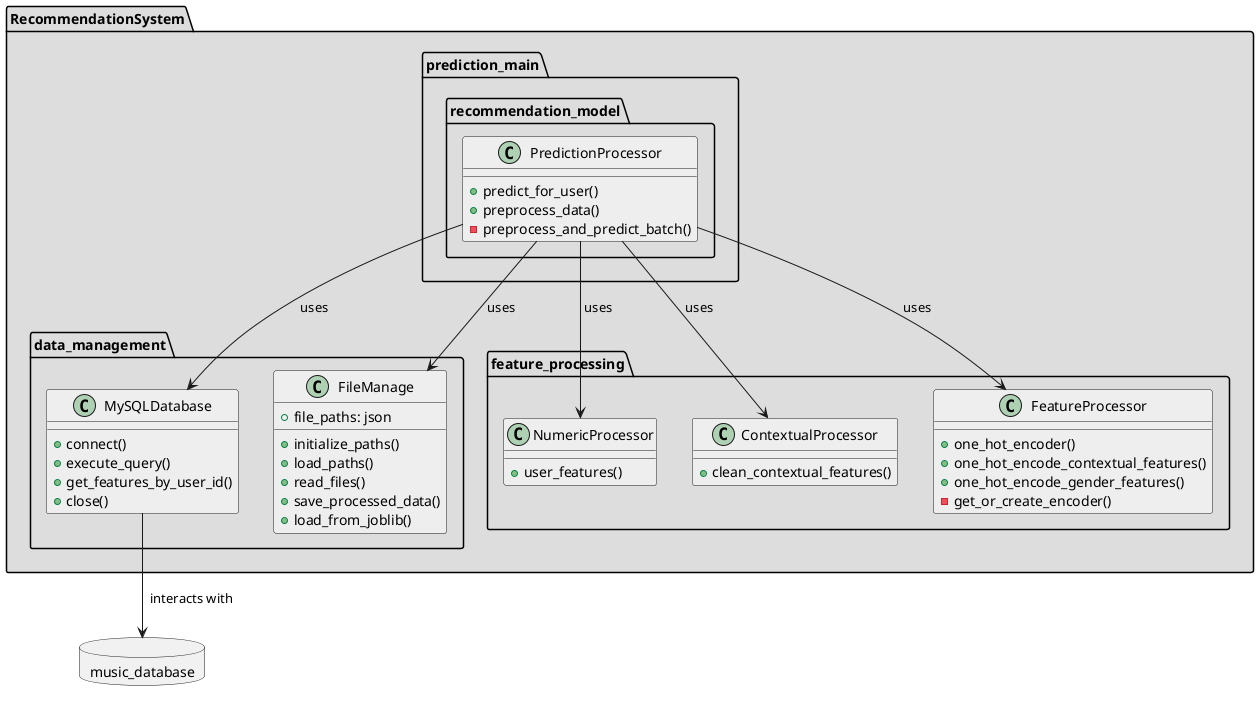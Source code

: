 @startuml RecommendationSystem
!define RECTANGLE class
skinparam packageBackgroundColor #DDDDDD
skinparam classBackgroundColor #EEEEEE

package "RecommendationSystem" {
    package "prediction_main"{
        package "recommendation_model" {
            RECTANGLE PredictionProcessor {
                +predict_for_user()
                +preprocess_data()
                -preprocess_and_predict_batch()
            }
        }
    }
    
    package "data_management" {
        RECTANGLE MySQLDatabase {
            +connect()
            +execute_query()
            +get_features_by_user_id()
            +close()
        }
        
        RECTANGLE FileManage {
            +file_paths: json
            +initialize_paths()
            +load_paths()
            +read_files()
            +save_processed_data()
            +load_from_joblib()
        }
    }


    package "feature_processing" {
        RECTANGLE NumericProcessor {
            +user_features()
        }

        RECTANGLE ContextualProcessor {
            +clean_contextual_features()
        }

        RECTANGLE FeatureProcessor {
            +one_hot_encoder()
            +one_hot_encode_contextual_features()
            +one_hot_encode_gender_features()
            -get_or_create_encoder()
        }
    }
}

package music_database <<Database>> {
    ' Empty package, just to indicate the existence of the database
}

PredictionProcessor --> FileManage : " uses"
PredictionProcessor --> ContextualProcessor : " uses"
PredictionProcessor --> FeatureProcessor : " uses"
PredictionProcessor --> NumericProcessor : " uses"
PredictionProcessor --> MySQLDatabase : " uses"
MySQLDatabase --> music_database : "  interacts with"

@enduml
